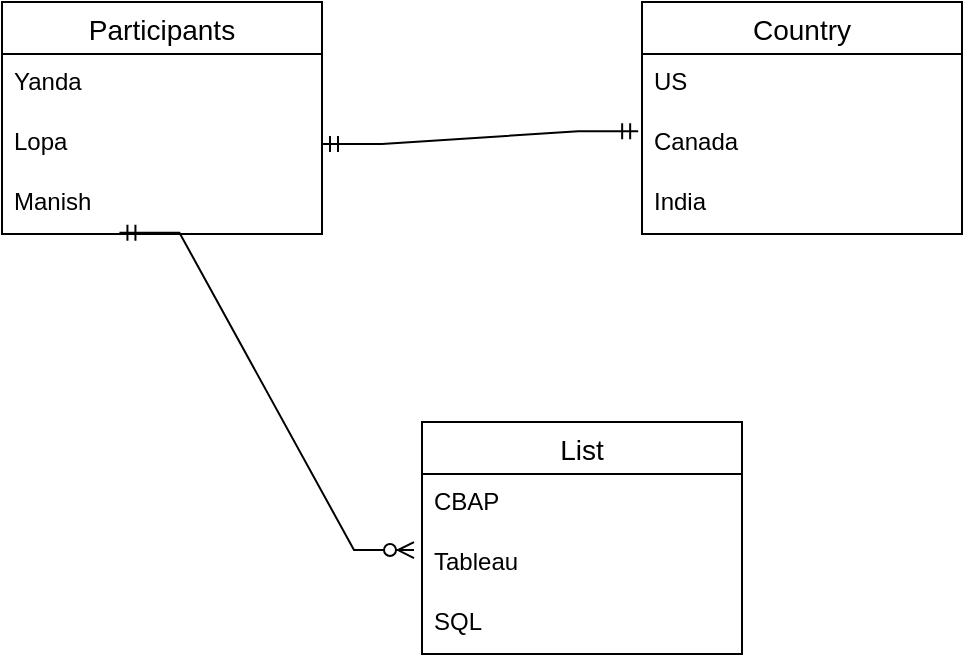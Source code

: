 <mxfile version="20.2.0" type="github">
  <diagram id="zyffJVwIfKl-2ZYpKc4K" name="Page-1">
    <mxGraphModel dx="782" dy="468" grid="1" gridSize="10" guides="1" tooltips="1" connect="1" arrows="1" fold="1" page="1" pageScale="1" pageWidth="850" pageHeight="1100" math="0" shadow="0">
      <root>
        <mxCell id="0" />
        <mxCell id="1" parent="0" />
        <mxCell id="pEJnhNCMcmZf7QvnxlnV-1" value="Participants" style="swimlane;fontStyle=0;childLayout=stackLayout;horizontal=1;startSize=26;horizontalStack=0;resizeParent=1;resizeParentMax=0;resizeLast=0;collapsible=1;marginBottom=0;align=center;fontSize=14;" vertex="1" parent="1">
          <mxGeometry x="80" y="60" width="160" height="116" as="geometry" />
        </mxCell>
        <mxCell id="pEJnhNCMcmZf7QvnxlnV-2" value="Yanda" style="text;strokeColor=none;fillColor=none;spacingLeft=4;spacingRight=4;overflow=hidden;rotatable=0;points=[[0,0.5],[1,0.5]];portConstraint=eastwest;fontSize=12;" vertex="1" parent="pEJnhNCMcmZf7QvnxlnV-1">
          <mxGeometry y="26" width="160" height="30" as="geometry" />
        </mxCell>
        <mxCell id="pEJnhNCMcmZf7QvnxlnV-3" value="Lopa" style="text;strokeColor=none;fillColor=none;spacingLeft=4;spacingRight=4;overflow=hidden;rotatable=0;points=[[0,0.5],[1,0.5]];portConstraint=eastwest;fontSize=12;" vertex="1" parent="pEJnhNCMcmZf7QvnxlnV-1">
          <mxGeometry y="56" width="160" height="30" as="geometry" />
        </mxCell>
        <mxCell id="pEJnhNCMcmZf7QvnxlnV-4" value="Manish" style="text;strokeColor=none;fillColor=none;spacingLeft=4;spacingRight=4;overflow=hidden;rotatable=0;points=[[0,0.5],[1,0.5]];portConstraint=eastwest;fontSize=12;" vertex="1" parent="pEJnhNCMcmZf7QvnxlnV-1">
          <mxGeometry y="86" width="160" height="30" as="geometry" />
        </mxCell>
        <mxCell id="pEJnhNCMcmZf7QvnxlnV-5" value="Country" style="swimlane;fontStyle=0;childLayout=stackLayout;horizontal=1;startSize=26;horizontalStack=0;resizeParent=1;resizeParentMax=0;resizeLast=0;collapsible=1;marginBottom=0;align=center;fontSize=14;" vertex="1" parent="1">
          <mxGeometry x="400" y="60" width="160" height="116" as="geometry" />
        </mxCell>
        <mxCell id="pEJnhNCMcmZf7QvnxlnV-6" value="US" style="text;strokeColor=none;fillColor=none;spacingLeft=4;spacingRight=4;overflow=hidden;rotatable=0;points=[[0,0.5],[1,0.5]];portConstraint=eastwest;fontSize=12;" vertex="1" parent="pEJnhNCMcmZf7QvnxlnV-5">
          <mxGeometry y="26" width="160" height="30" as="geometry" />
        </mxCell>
        <mxCell id="pEJnhNCMcmZf7QvnxlnV-7" value="Canada" style="text;strokeColor=none;fillColor=none;spacingLeft=4;spacingRight=4;overflow=hidden;rotatable=0;points=[[0,0.5],[1,0.5]];portConstraint=eastwest;fontSize=12;" vertex="1" parent="pEJnhNCMcmZf7QvnxlnV-5">
          <mxGeometry y="56" width="160" height="30" as="geometry" />
        </mxCell>
        <mxCell id="pEJnhNCMcmZf7QvnxlnV-8" value="India" style="text;strokeColor=none;fillColor=none;spacingLeft=4;spacingRight=4;overflow=hidden;rotatable=0;points=[[0,0.5],[1,0.5]];portConstraint=eastwest;fontSize=12;" vertex="1" parent="pEJnhNCMcmZf7QvnxlnV-5">
          <mxGeometry y="86" width="160" height="30" as="geometry" />
        </mxCell>
        <mxCell id="pEJnhNCMcmZf7QvnxlnV-9" value="List" style="swimlane;fontStyle=0;childLayout=stackLayout;horizontal=1;startSize=26;horizontalStack=0;resizeParent=1;resizeParentMax=0;resizeLast=0;collapsible=1;marginBottom=0;align=center;fontSize=14;" vertex="1" parent="1">
          <mxGeometry x="290" y="270" width="160" height="116" as="geometry" />
        </mxCell>
        <mxCell id="pEJnhNCMcmZf7QvnxlnV-10" value="CBAP" style="text;strokeColor=none;fillColor=none;spacingLeft=4;spacingRight=4;overflow=hidden;rotatable=0;points=[[0,0.5],[1,0.5]];portConstraint=eastwest;fontSize=12;" vertex="1" parent="pEJnhNCMcmZf7QvnxlnV-9">
          <mxGeometry y="26" width="160" height="30" as="geometry" />
        </mxCell>
        <mxCell id="pEJnhNCMcmZf7QvnxlnV-11" value="Tableau" style="text;strokeColor=none;fillColor=none;spacingLeft=4;spacingRight=4;overflow=hidden;rotatable=0;points=[[0,0.5],[1,0.5]];portConstraint=eastwest;fontSize=12;" vertex="1" parent="pEJnhNCMcmZf7QvnxlnV-9">
          <mxGeometry y="56" width="160" height="30" as="geometry" />
        </mxCell>
        <mxCell id="pEJnhNCMcmZf7QvnxlnV-12" value="SQL&#xa;" style="text;strokeColor=none;fillColor=none;spacingLeft=4;spacingRight=4;overflow=hidden;rotatable=0;points=[[0,0.5],[1,0.5]];portConstraint=eastwest;fontSize=12;" vertex="1" parent="pEJnhNCMcmZf7QvnxlnV-9">
          <mxGeometry y="86" width="160" height="30" as="geometry" />
        </mxCell>
        <mxCell id="pEJnhNCMcmZf7QvnxlnV-13" value="" style="edgeStyle=entityRelationEdgeStyle;fontSize=12;html=1;endArrow=ERmandOne;startArrow=ERmandOne;rounded=0;entryX=-0.012;entryY=0.289;entryDx=0;entryDy=0;entryPerimeter=0;exitX=1;exitY=0.5;exitDx=0;exitDy=0;" edge="1" parent="1" source="pEJnhNCMcmZf7QvnxlnV-3" target="pEJnhNCMcmZf7QvnxlnV-7">
          <mxGeometry width="100" height="100" relative="1" as="geometry">
            <mxPoint x="270" y="170" as="sourcePoint" />
            <mxPoint x="370" y="70" as="targetPoint" />
          </mxGeometry>
        </mxCell>
        <mxCell id="pEJnhNCMcmZf7QvnxlnV-15" value="" style="edgeStyle=entityRelationEdgeStyle;fontSize=12;html=1;endArrow=ERzeroToMany;startArrow=ERmandOne;rounded=0;entryX=-0.025;entryY=0.267;entryDx=0;entryDy=0;entryPerimeter=0;exitX=0.367;exitY=0.978;exitDx=0;exitDy=0;exitPerimeter=0;" edge="1" parent="1" source="pEJnhNCMcmZf7QvnxlnV-4" target="pEJnhNCMcmZf7QvnxlnV-11">
          <mxGeometry width="100" height="100" relative="1" as="geometry">
            <mxPoint x="120" y="330" as="sourcePoint" />
            <mxPoint x="220" y="230" as="targetPoint" />
          </mxGeometry>
        </mxCell>
      </root>
    </mxGraphModel>
  </diagram>
</mxfile>
